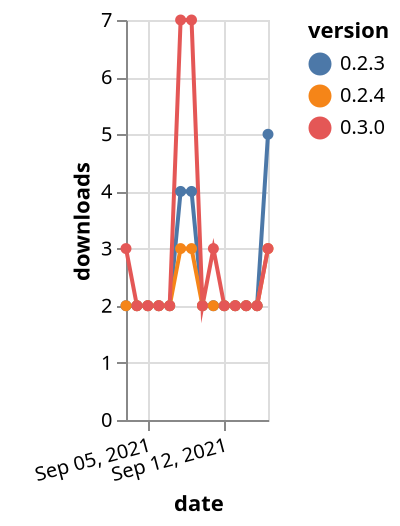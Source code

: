 {"$schema": "https://vega.github.io/schema/vega-lite/v5.json", "description": "A simple bar chart with embedded data.", "data": {"values": [{"date": "2021-09-03", "total": 1721, "delta": 2, "version": "0.2.3"}, {"date": "2021-09-04", "total": 1723, "delta": 2, "version": "0.2.3"}, {"date": "2021-09-05", "total": 1725, "delta": 2, "version": "0.2.3"}, {"date": "2021-09-06", "total": 1727, "delta": 2, "version": "0.2.3"}, {"date": "2021-09-07", "total": 1729, "delta": 2, "version": "0.2.3"}, {"date": "2021-09-08", "total": 1733, "delta": 4, "version": "0.2.3"}, {"date": "2021-09-09", "total": 1737, "delta": 4, "version": "0.2.3"}, {"date": "2021-09-10", "total": 1739, "delta": 2, "version": "0.2.3"}, {"date": "2021-09-11", "total": 1741, "delta": 2, "version": "0.2.3"}, {"date": "2021-09-12", "total": 1743, "delta": 2, "version": "0.2.3"}, {"date": "2021-09-13", "total": 1745, "delta": 2, "version": "0.2.3"}, {"date": "2021-09-14", "total": 1747, "delta": 2, "version": "0.2.3"}, {"date": "2021-09-15", "total": 1749, "delta": 2, "version": "0.2.3"}, {"date": "2021-09-16", "total": 1754, "delta": 5, "version": "0.2.3"}, {"date": "2021-09-03", "total": 1109, "delta": 2, "version": "0.2.4"}, {"date": "2021-09-04", "total": 1111, "delta": 2, "version": "0.2.4"}, {"date": "2021-09-05", "total": 1113, "delta": 2, "version": "0.2.4"}, {"date": "2021-09-06", "total": 1115, "delta": 2, "version": "0.2.4"}, {"date": "2021-09-07", "total": 1117, "delta": 2, "version": "0.2.4"}, {"date": "2021-09-08", "total": 1120, "delta": 3, "version": "0.2.4"}, {"date": "2021-09-09", "total": 1123, "delta": 3, "version": "0.2.4"}, {"date": "2021-09-10", "total": 1125, "delta": 2, "version": "0.2.4"}, {"date": "2021-09-11", "total": 1127, "delta": 2, "version": "0.2.4"}, {"date": "2021-09-12", "total": 1129, "delta": 2, "version": "0.2.4"}, {"date": "2021-09-13", "total": 1131, "delta": 2, "version": "0.2.4"}, {"date": "2021-09-14", "total": 1133, "delta": 2, "version": "0.2.4"}, {"date": "2021-09-15", "total": 1135, "delta": 2, "version": "0.2.4"}, {"date": "2021-09-16", "total": 1138, "delta": 3, "version": "0.2.4"}, {"date": "2021-09-03", "total": 1327, "delta": 3, "version": "0.3.0"}, {"date": "2021-09-04", "total": 1329, "delta": 2, "version": "0.3.0"}, {"date": "2021-09-05", "total": 1331, "delta": 2, "version": "0.3.0"}, {"date": "2021-09-06", "total": 1333, "delta": 2, "version": "0.3.0"}, {"date": "2021-09-07", "total": 1335, "delta": 2, "version": "0.3.0"}, {"date": "2021-09-08", "total": 1342, "delta": 7, "version": "0.3.0"}, {"date": "2021-09-09", "total": 1349, "delta": 7, "version": "0.3.0"}, {"date": "2021-09-10", "total": 1351, "delta": 2, "version": "0.3.0"}, {"date": "2021-09-11", "total": 1354, "delta": 3, "version": "0.3.0"}, {"date": "2021-09-12", "total": 1356, "delta": 2, "version": "0.3.0"}, {"date": "2021-09-13", "total": 1358, "delta": 2, "version": "0.3.0"}, {"date": "2021-09-14", "total": 1360, "delta": 2, "version": "0.3.0"}, {"date": "2021-09-15", "total": 1362, "delta": 2, "version": "0.3.0"}, {"date": "2021-09-16", "total": 1365, "delta": 3, "version": "0.3.0"}]}, "width": "container", "mark": {"type": "line", "point": {"filled": true}}, "encoding": {"x": {"field": "date", "type": "temporal", "timeUnit": "yearmonthdate", "title": "date", "axis": {"labelAngle": -15}}, "y": {"field": "delta", "type": "quantitative", "title": "downloads"}, "color": {"field": "version", "type": "nominal"}, "tooltip": {"field": "delta"}}}